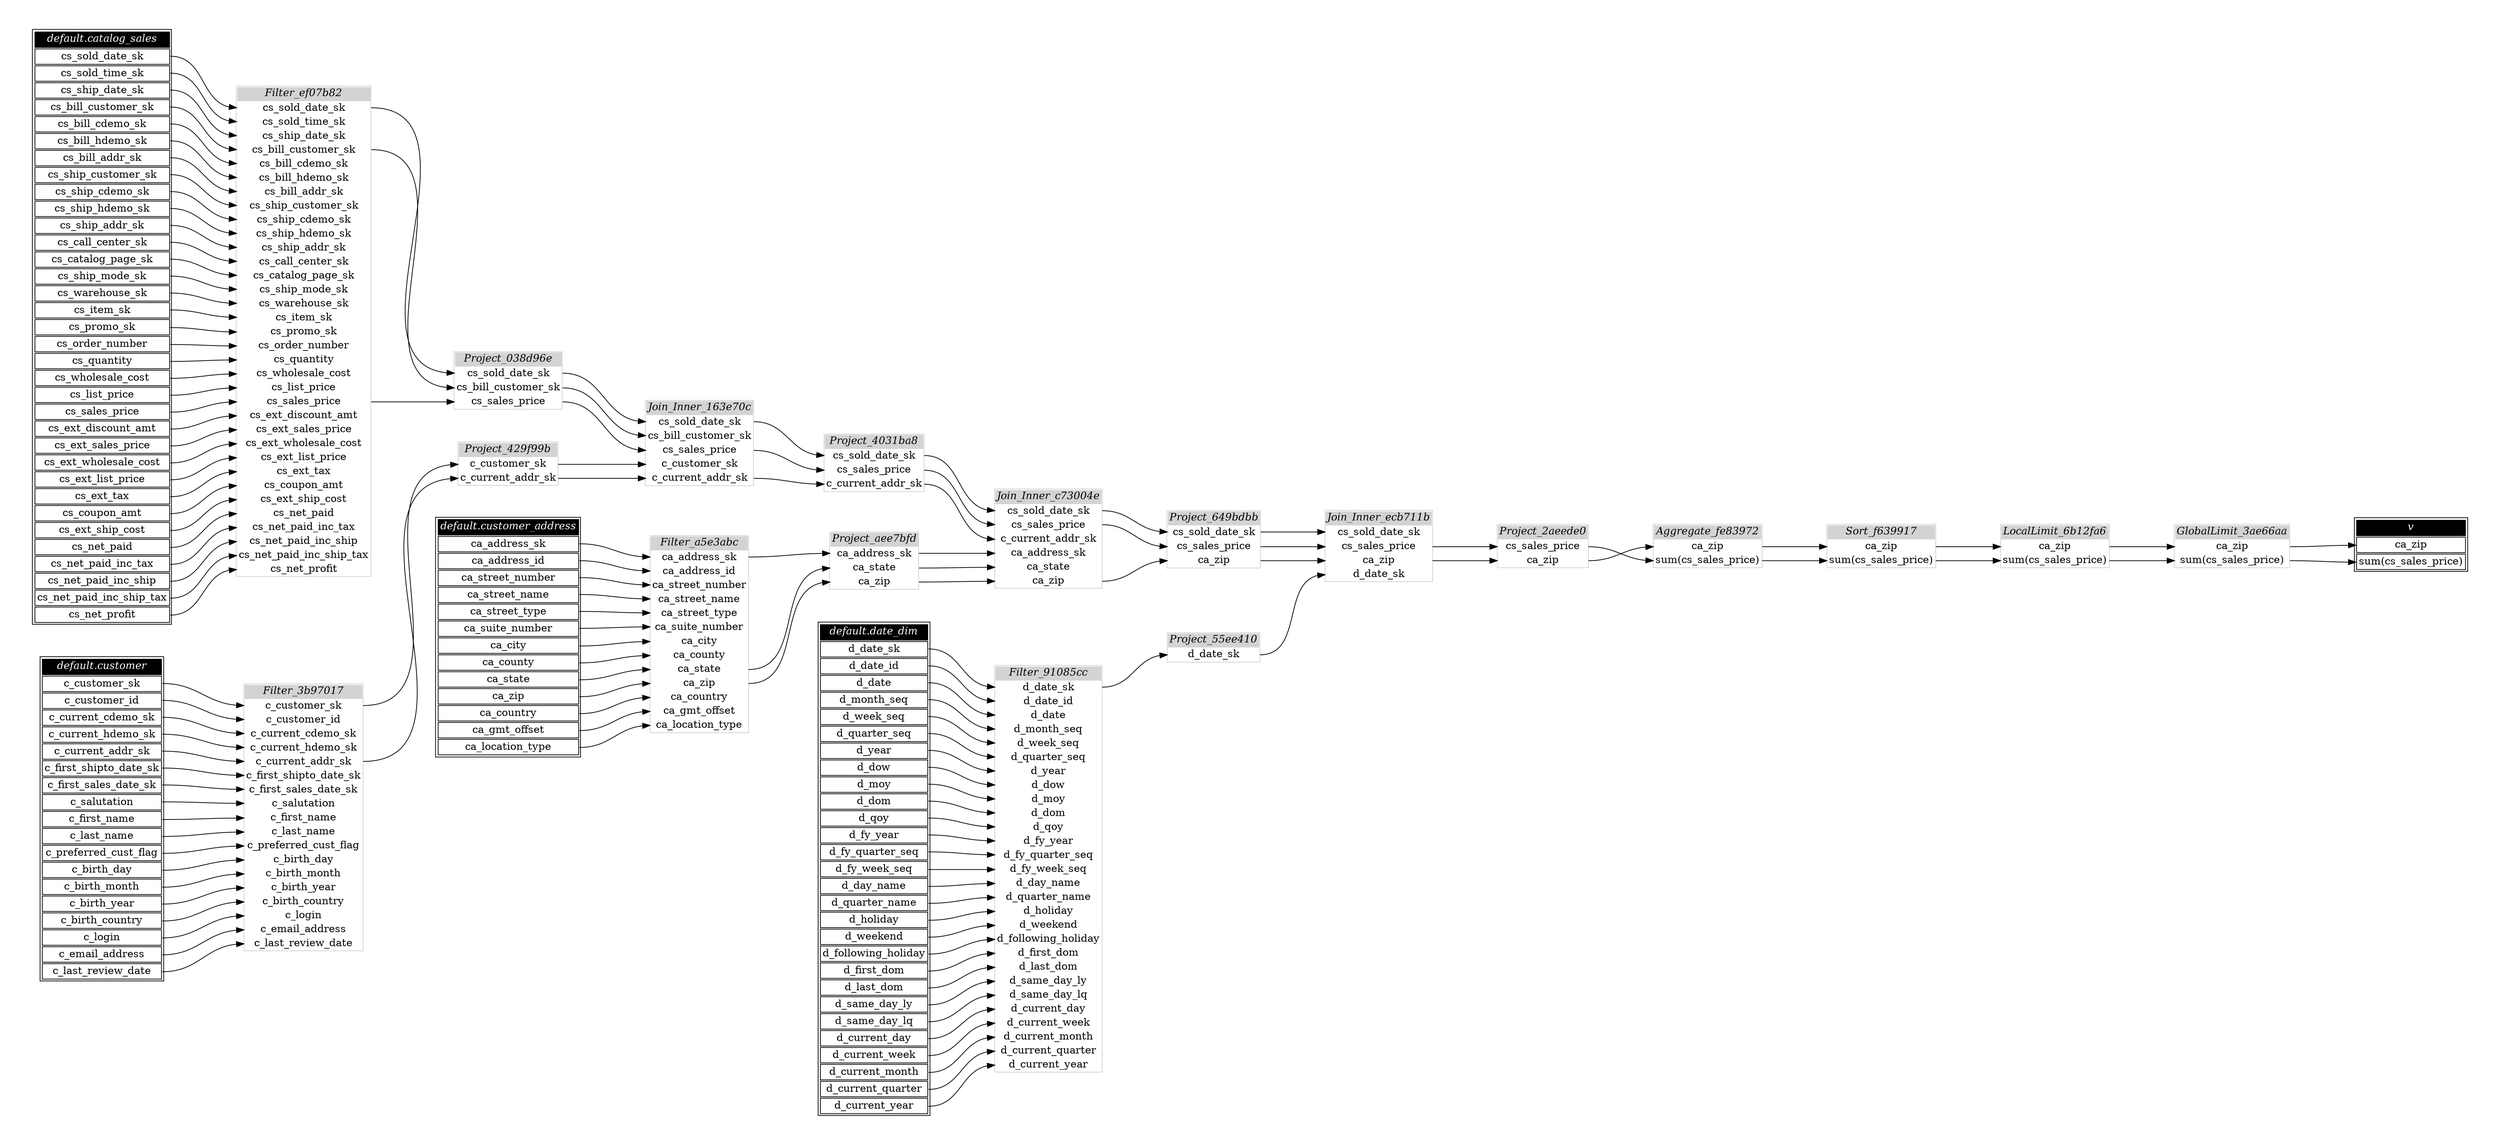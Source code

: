 // Automatically generated by TPCDSFlowTestSuite


digraph {
  graph [pad="0.5" nodesep="0.5" ranksep="1" fontname="Helvetica" rankdir=LR];
  node [shape=plaintext]

  
"Aggregate_fe83972" [label=<
<table color="lightgray" border="1" cellborder="0" cellspacing="0">
  <tr><td bgcolor="lightgray" port="nodeName"><i>Aggregate_fe83972</i></td></tr>
  <tr><td port="0">ca_zip</td></tr>
<tr><td port="1">sum(cs_sales_price)</td></tr>
</table>>];
     

"Filter_3b97017" [label=<
<table color="lightgray" border="1" cellborder="0" cellspacing="0">
  <tr><td bgcolor="lightgray" port="nodeName"><i>Filter_3b97017</i></td></tr>
  <tr><td port="0">c_customer_sk</td></tr>
<tr><td port="1">c_customer_id</td></tr>
<tr><td port="2">c_current_cdemo_sk</td></tr>
<tr><td port="3">c_current_hdemo_sk</td></tr>
<tr><td port="4">c_current_addr_sk</td></tr>
<tr><td port="5">c_first_shipto_date_sk</td></tr>
<tr><td port="6">c_first_sales_date_sk</td></tr>
<tr><td port="7">c_salutation</td></tr>
<tr><td port="8">c_first_name</td></tr>
<tr><td port="9">c_last_name</td></tr>
<tr><td port="10">c_preferred_cust_flag</td></tr>
<tr><td port="11">c_birth_day</td></tr>
<tr><td port="12">c_birth_month</td></tr>
<tr><td port="13">c_birth_year</td></tr>
<tr><td port="14">c_birth_country</td></tr>
<tr><td port="15">c_login</td></tr>
<tr><td port="16">c_email_address</td></tr>
<tr><td port="17">c_last_review_date</td></tr>
</table>>];
     

"Filter_91085cc" [label=<
<table color="lightgray" border="1" cellborder="0" cellspacing="0">
  <tr><td bgcolor="lightgray" port="nodeName"><i>Filter_91085cc</i></td></tr>
  <tr><td port="0">d_date_sk</td></tr>
<tr><td port="1">d_date_id</td></tr>
<tr><td port="2">d_date</td></tr>
<tr><td port="3">d_month_seq</td></tr>
<tr><td port="4">d_week_seq</td></tr>
<tr><td port="5">d_quarter_seq</td></tr>
<tr><td port="6">d_year</td></tr>
<tr><td port="7">d_dow</td></tr>
<tr><td port="8">d_moy</td></tr>
<tr><td port="9">d_dom</td></tr>
<tr><td port="10">d_qoy</td></tr>
<tr><td port="11">d_fy_year</td></tr>
<tr><td port="12">d_fy_quarter_seq</td></tr>
<tr><td port="13">d_fy_week_seq</td></tr>
<tr><td port="14">d_day_name</td></tr>
<tr><td port="15">d_quarter_name</td></tr>
<tr><td port="16">d_holiday</td></tr>
<tr><td port="17">d_weekend</td></tr>
<tr><td port="18">d_following_holiday</td></tr>
<tr><td port="19">d_first_dom</td></tr>
<tr><td port="20">d_last_dom</td></tr>
<tr><td port="21">d_same_day_ly</td></tr>
<tr><td port="22">d_same_day_lq</td></tr>
<tr><td port="23">d_current_day</td></tr>
<tr><td port="24">d_current_week</td></tr>
<tr><td port="25">d_current_month</td></tr>
<tr><td port="26">d_current_quarter</td></tr>
<tr><td port="27">d_current_year</td></tr>
</table>>];
     

"Filter_a5e3abc" [label=<
<table color="lightgray" border="1" cellborder="0" cellspacing="0">
  <tr><td bgcolor="lightgray" port="nodeName"><i>Filter_a5e3abc</i></td></tr>
  <tr><td port="0">ca_address_sk</td></tr>
<tr><td port="1">ca_address_id</td></tr>
<tr><td port="2">ca_street_number</td></tr>
<tr><td port="3">ca_street_name</td></tr>
<tr><td port="4">ca_street_type</td></tr>
<tr><td port="5">ca_suite_number</td></tr>
<tr><td port="6">ca_city</td></tr>
<tr><td port="7">ca_county</td></tr>
<tr><td port="8">ca_state</td></tr>
<tr><td port="9">ca_zip</td></tr>
<tr><td port="10">ca_country</td></tr>
<tr><td port="11">ca_gmt_offset</td></tr>
<tr><td port="12">ca_location_type</td></tr>
</table>>];
     

"Filter_ef07b82" [label=<
<table color="lightgray" border="1" cellborder="0" cellspacing="0">
  <tr><td bgcolor="lightgray" port="nodeName"><i>Filter_ef07b82</i></td></tr>
  <tr><td port="0">cs_sold_date_sk</td></tr>
<tr><td port="1">cs_sold_time_sk</td></tr>
<tr><td port="2">cs_ship_date_sk</td></tr>
<tr><td port="3">cs_bill_customer_sk</td></tr>
<tr><td port="4">cs_bill_cdemo_sk</td></tr>
<tr><td port="5">cs_bill_hdemo_sk</td></tr>
<tr><td port="6">cs_bill_addr_sk</td></tr>
<tr><td port="7">cs_ship_customer_sk</td></tr>
<tr><td port="8">cs_ship_cdemo_sk</td></tr>
<tr><td port="9">cs_ship_hdemo_sk</td></tr>
<tr><td port="10">cs_ship_addr_sk</td></tr>
<tr><td port="11">cs_call_center_sk</td></tr>
<tr><td port="12">cs_catalog_page_sk</td></tr>
<tr><td port="13">cs_ship_mode_sk</td></tr>
<tr><td port="14">cs_warehouse_sk</td></tr>
<tr><td port="15">cs_item_sk</td></tr>
<tr><td port="16">cs_promo_sk</td></tr>
<tr><td port="17">cs_order_number</td></tr>
<tr><td port="18">cs_quantity</td></tr>
<tr><td port="19">cs_wholesale_cost</td></tr>
<tr><td port="20">cs_list_price</td></tr>
<tr><td port="21">cs_sales_price</td></tr>
<tr><td port="22">cs_ext_discount_amt</td></tr>
<tr><td port="23">cs_ext_sales_price</td></tr>
<tr><td port="24">cs_ext_wholesale_cost</td></tr>
<tr><td port="25">cs_ext_list_price</td></tr>
<tr><td port="26">cs_ext_tax</td></tr>
<tr><td port="27">cs_coupon_amt</td></tr>
<tr><td port="28">cs_ext_ship_cost</td></tr>
<tr><td port="29">cs_net_paid</td></tr>
<tr><td port="30">cs_net_paid_inc_tax</td></tr>
<tr><td port="31">cs_net_paid_inc_ship</td></tr>
<tr><td port="32">cs_net_paid_inc_ship_tax</td></tr>
<tr><td port="33">cs_net_profit</td></tr>
</table>>];
     

"GlobalLimit_3ae66aa" [label=<
<table color="lightgray" border="1" cellborder="0" cellspacing="0">
  <tr><td bgcolor="lightgray" port="nodeName"><i>GlobalLimit_3ae66aa</i></td></tr>
  <tr><td port="0">ca_zip</td></tr>
<tr><td port="1">sum(cs_sales_price)</td></tr>
</table>>];
     

"Join_Inner_163e70c" [label=<
<table color="lightgray" border="1" cellborder="0" cellspacing="0">
  <tr><td bgcolor="lightgray" port="nodeName"><i>Join_Inner_163e70c</i></td></tr>
  <tr><td port="0">cs_sold_date_sk</td></tr>
<tr><td port="1">cs_bill_customer_sk</td></tr>
<tr><td port="2">cs_sales_price</td></tr>
<tr><td port="3">c_customer_sk</td></tr>
<tr><td port="4">c_current_addr_sk</td></tr>
</table>>];
     

"Join_Inner_c73004e" [label=<
<table color="lightgray" border="1" cellborder="0" cellspacing="0">
  <tr><td bgcolor="lightgray" port="nodeName"><i>Join_Inner_c73004e</i></td></tr>
  <tr><td port="0">cs_sold_date_sk</td></tr>
<tr><td port="1">cs_sales_price</td></tr>
<tr><td port="2">c_current_addr_sk</td></tr>
<tr><td port="3">ca_address_sk</td></tr>
<tr><td port="4">ca_state</td></tr>
<tr><td port="5">ca_zip</td></tr>
</table>>];
     

"Join_Inner_ecb711b" [label=<
<table color="lightgray" border="1" cellborder="0" cellspacing="0">
  <tr><td bgcolor="lightgray" port="nodeName"><i>Join_Inner_ecb711b</i></td></tr>
  <tr><td port="0">cs_sold_date_sk</td></tr>
<tr><td port="1">cs_sales_price</td></tr>
<tr><td port="2">ca_zip</td></tr>
<tr><td port="3">d_date_sk</td></tr>
</table>>];
     

"LocalLimit_6b12fa6" [label=<
<table color="lightgray" border="1" cellborder="0" cellspacing="0">
  <tr><td bgcolor="lightgray" port="nodeName"><i>LocalLimit_6b12fa6</i></td></tr>
  <tr><td port="0">ca_zip</td></tr>
<tr><td port="1">sum(cs_sales_price)</td></tr>
</table>>];
     

"Project_038d96e" [label=<
<table color="lightgray" border="1" cellborder="0" cellspacing="0">
  <tr><td bgcolor="lightgray" port="nodeName"><i>Project_038d96e</i></td></tr>
  <tr><td port="0">cs_sold_date_sk</td></tr>
<tr><td port="1">cs_bill_customer_sk</td></tr>
<tr><td port="2">cs_sales_price</td></tr>
</table>>];
     

"Project_2aeede0" [label=<
<table color="lightgray" border="1" cellborder="0" cellspacing="0">
  <tr><td bgcolor="lightgray" port="nodeName"><i>Project_2aeede0</i></td></tr>
  <tr><td port="0">cs_sales_price</td></tr>
<tr><td port="1">ca_zip</td></tr>
</table>>];
     

"Project_4031ba8" [label=<
<table color="lightgray" border="1" cellborder="0" cellspacing="0">
  <tr><td bgcolor="lightgray" port="nodeName"><i>Project_4031ba8</i></td></tr>
  <tr><td port="0">cs_sold_date_sk</td></tr>
<tr><td port="1">cs_sales_price</td></tr>
<tr><td port="2">c_current_addr_sk</td></tr>
</table>>];
     

"Project_429f99b" [label=<
<table color="lightgray" border="1" cellborder="0" cellspacing="0">
  <tr><td bgcolor="lightgray" port="nodeName"><i>Project_429f99b</i></td></tr>
  <tr><td port="0">c_customer_sk</td></tr>
<tr><td port="1">c_current_addr_sk</td></tr>
</table>>];
     

"Project_55ee410" [label=<
<table color="lightgray" border="1" cellborder="0" cellspacing="0">
  <tr><td bgcolor="lightgray" port="nodeName"><i>Project_55ee410</i></td></tr>
  <tr><td port="0">d_date_sk</td></tr>
</table>>];
     

"Project_649bdbb" [label=<
<table color="lightgray" border="1" cellborder="0" cellspacing="0">
  <tr><td bgcolor="lightgray" port="nodeName"><i>Project_649bdbb</i></td></tr>
  <tr><td port="0">cs_sold_date_sk</td></tr>
<tr><td port="1">cs_sales_price</td></tr>
<tr><td port="2">ca_zip</td></tr>
</table>>];
     

"Project_aee7bfd" [label=<
<table color="lightgray" border="1" cellborder="0" cellspacing="0">
  <tr><td bgcolor="lightgray" port="nodeName"><i>Project_aee7bfd</i></td></tr>
  <tr><td port="0">ca_address_sk</td></tr>
<tr><td port="1">ca_state</td></tr>
<tr><td port="2">ca_zip</td></tr>
</table>>];
     

"Sort_f639917" [label=<
<table color="lightgray" border="1" cellborder="0" cellspacing="0">
  <tr><td bgcolor="lightgray" port="nodeName"><i>Sort_f639917</i></td></tr>
  <tr><td port="0">ca_zip</td></tr>
<tr><td port="1">sum(cs_sales_price)</td></tr>
</table>>];
     

"default.catalog_sales" [color="black" label=<
<table>
  <tr><td bgcolor="black" port="nodeName"><i><font color="white">default.catalog_sales</font></i></td></tr>
  <tr><td port="0">cs_sold_date_sk</td></tr>
<tr><td port="1">cs_sold_time_sk</td></tr>
<tr><td port="2">cs_ship_date_sk</td></tr>
<tr><td port="3">cs_bill_customer_sk</td></tr>
<tr><td port="4">cs_bill_cdemo_sk</td></tr>
<tr><td port="5">cs_bill_hdemo_sk</td></tr>
<tr><td port="6">cs_bill_addr_sk</td></tr>
<tr><td port="7">cs_ship_customer_sk</td></tr>
<tr><td port="8">cs_ship_cdemo_sk</td></tr>
<tr><td port="9">cs_ship_hdemo_sk</td></tr>
<tr><td port="10">cs_ship_addr_sk</td></tr>
<tr><td port="11">cs_call_center_sk</td></tr>
<tr><td port="12">cs_catalog_page_sk</td></tr>
<tr><td port="13">cs_ship_mode_sk</td></tr>
<tr><td port="14">cs_warehouse_sk</td></tr>
<tr><td port="15">cs_item_sk</td></tr>
<tr><td port="16">cs_promo_sk</td></tr>
<tr><td port="17">cs_order_number</td></tr>
<tr><td port="18">cs_quantity</td></tr>
<tr><td port="19">cs_wholesale_cost</td></tr>
<tr><td port="20">cs_list_price</td></tr>
<tr><td port="21">cs_sales_price</td></tr>
<tr><td port="22">cs_ext_discount_amt</td></tr>
<tr><td port="23">cs_ext_sales_price</td></tr>
<tr><td port="24">cs_ext_wholesale_cost</td></tr>
<tr><td port="25">cs_ext_list_price</td></tr>
<tr><td port="26">cs_ext_tax</td></tr>
<tr><td port="27">cs_coupon_amt</td></tr>
<tr><td port="28">cs_ext_ship_cost</td></tr>
<tr><td port="29">cs_net_paid</td></tr>
<tr><td port="30">cs_net_paid_inc_tax</td></tr>
<tr><td port="31">cs_net_paid_inc_ship</td></tr>
<tr><td port="32">cs_net_paid_inc_ship_tax</td></tr>
<tr><td port="33">cs_net_profit</td></tr>
</table>>];
     

"default.customer" [color="black" label=<
<table>
  <tr><td bgcolor="black" port="nodeName"><i><font color="white">default.customer</font></i></td></tr>
  <tr><td port="0">c_customer_sk</td></tr>
<tr><td port="1">c_customer_id</td></tr>
<tr><td port="2">c_current_cdemo_sk</td></tr>
<tr><td port="3">c_current_hdemo_sk</td></tr>
<tr><td port="4">c_current_addr_sk</td></tr>
<tr><td port="5">c_first_shipto_date_sk</td></tr>
<tr><td port="6">c_first_sales_date_sk</td></tr>
<tr><td port="7">c_salutation</td></tr>
<tr><td port="8">c_first_name</td></tr>
<tr><td port="9">c_last_name</td></tr>
<tr><td port="10">c_preferred_cust_flag</td></tr>
<tr><td port="11">c_birth_day</td></tr>
<tr><td port="12">c_birth_month</td></tr>
<tr><td port="13">c_birth_year</td></tr>
<tr><td port="14">c_birth_country</td></tr>
<tr><td port="15">c_login</td></tr>
<tr><td port="16">c_email_address</td></tr>
<tr><td port="17">c_last_review_date</td></tr>
</table>>];
     

"default.customer_address" [color="black" label=<
<table>
  <tr><td bgcolor="black" port="nodeName"><i><font color="white">default.customer_address</font></i></td></tr>
  <tr><td port="0">ca_address_sk</td></tr>
<tr><td port="1">ca_address_id</td></tr>
<tr><td port="2">ca_street_number</td></tr>
<tr><td port="3">ca_street_name</td></tr>
<tr><td port="4">ca_street_type</td></tr>
<tr><td port="5">ca_suite_number</td></tr>
<tr><td port="6">ca_city</td></tr>
<tr><td port="7">ca_county</td></tr>
<tr><td port="8">ca_state</td></tr>
<tr><td port="9">ca_zip</td></tr>
<tr><td port="10">ca_country</td></tr>
<tr><td port="11">ca_gmt_offset</td></tr>
<tr><td port="12">ca_location_type</td></tr>
</table>>];
     

"default.date_dim" [color="black" label=<
<table>
  <tr><td bgcolor="black" port="nodeName"><i><font color="white">default.date_dim</font></i></td></tr>
  <tr><td port="0">d_date_sk</td></tr>
<tr><td port="1">d_date_id</td></tr>
<tr><td port="2">d_date</td></tr>
<tr><td port="3">d_month_seq</td></tr>
<tr><td port="4">d_week_seq</td></tr>
<tr><td port="5">d_quarter_seq</td></tr>
<tr><td port="6">d_year</td></tr>
<tr><td port="7">d_dow</td></tr>
<tr><td port="8">d_moy</td></tr>
<tr><td port="9">d_dom</td></tr>
<tr><td port="10">d_qoy</td></tr>
<tr><td port="11">d_fy_year</td></tr>
<tr><td port="12">d_fy_quarter_seq</td></tr>
<tr><td port="13">d_fy_week_seq</td></tr>
<tr><td port="14">d_day_name</td></tr>
<tr><td port="15">d_quarter_name</td></tr>
<tr><td port="16">d_holiday</td></tr>
<tr><td port="17">d_weekend</td></tr>
<tr><td port="18">d_following_holiday</td></tr>
<tr><td port="19">d_first_dom</td></tr>
<tr><td port="20">d_last_dom</td></tr>
<tr><td port="21">d_same_day_ly</td></tr>
<tr><td port="22">d_same_day_lq</td></tr>
<tr><td port="23">d_current_day</td></tr>
<tr><td port="24">d_current_week</td></tr>
<tr><td port="25">d_current_month</td></tr>
<tr><td port="26">d_current_quarter</td></tr>
<tr><td port="27">d_current_year</td></tr>
</table>>];
     

"v" [color="black" label=<
<table>
  <tr><td bgcolor="black" port="nodeName"><i><font color="white">v</font></i></td></tr>
  <tr><td port="0">ca_zip</td></tr>
<tr><td port="1">sum(cs_sales_price)</td></tr>
</table>>];
     
  "Aggregate_fe83972":0 -> "Sort_f639917":0;
"Aggregate_fe83972":1 -> "Sort_f639917":1;
"Filter_3b97017":0 -> "Project_429f99b":0;
"Filter_3b97017":4 -> "Project_429f99b":1;
"Filter_91085cc":0 -> "Project_55ee410":0;
"Filter_a5e3abc":0 -> "Project_aee7bfd":0;
"Filter_a5e3abc":8 -> "Project_aee7bfd":1;
"Filter_a5e3abc":9 -> "Project_aee7bfd":2;
"Filter_ef07b82":0 -> "Project_038d96e":0;
"Filter_ef07b82":21 -> "Project_038d96e":2;
"Filter_ef07b82":3 -> "Project_038d96e":1;
"GlobalLimit_3ae66aa":0 -> "v":0;
"GlobalLimit_3ae66aa":1 -> "v":1;
"Join_Inner_163e70c":0 -> "Project_4031ba8":0;
"Join_Inner_163e70c":2 -> "Project_4031ba8":1;
"Join_Inner_163e70c":4 -> "Project_4031ba8":2;
"Join_Inner_c73004e":0 -> "Project_649bdbb":0;
"Join_Inner_c73004e":1 -> "Project_649bdbb":1;
"Join_Inner_c73004e":5 -> "Project_649bdbb":2;
"Join_Inner_ecb711b":1 -> "Project_2aeede0":0;
"Join_Inner_ecb711b":2 -> "Project_2aeede0":1;
"LocalLimit_6b12fa6":0 -> "GlobalLimit_3ae66aa":0;
"LocalLimit_6b12fa6":1 -> "GlobalLimit_3ae66aa":1;
"Project_038d96e":0 -> "Join_Inner_163e70c":0;
"Project_038d96e":1 -> "Join_Inner_163e70c":1;
"Project_038d96e":2 -> "Join_Inner_163e70c":2;
"Project_2aeede0":0 -> "Aggregate_fe83972":1;
"Project_2aeede0":1 -> "Aggregate_fe83972":0;
"Project_4031ba8":0 -> "Join_Inner_c73004e":0;
"Project_4031ba8":1 -> "Join_Inner_c73004e":1;
"Project_4031ba8":2 -> "Join_Inner_c73004e":2;
"Project_429f99b":0 -> "Join_Inner_163e70c":3;
"Project_429f99b":1 -> "Join_Inner_163e70c":4;
"Project_55ee410":0 -> "Join_Inner_ecb711b":3;
"Project_649bdbb":0 -> "Join_Inner_ecb711b":0;
"Project_649bdbb":1 -> "Join_Inner_ecb711b":1;
"Project_649bdbb":2 -> "Join_Inner_ecb711b":2;
"Project_aee7bfd":0 -> "Join_Inner_c73004e":3;
"Project_aee7bfd":1 -> "Join_Inner_c73004e":4;
"Project_aee7bfd":2 -> "Join_Inner_c73004e":5;
"Sort_f639917":0 -> "LocalLimit_6b12fa6":0;
"Sort_f639917":1 -> "LocalLimit_6b12fa6":1;
"default.catalog_sales":0 -> "Filter_ef07b82":0;
"default.catalog_sales":1 -> "Filter_ef07b82":1;
"default.catalog_sales":10 -> "Filter_ef07b82":10;
"default.catalog_sales":11 -> "Filter_ef07b82":11;
"default.catalog_sales":12 -> "Filter_ef07b82":12;
"default.catalog_sales":13 -> "Filter_ef07b82":13;
"default.catalog_sales":14 -> "Filter_ef07b82":14;
"default.catalog_sales":15 -> "Filter_ef07b82":15;
"default.catalog_sales":16 -> "Filter_ef07b82":16;
"default.catalog_sales":17 -> "Filter_ef07b82":17;
"default.catalog_sales":18 -> "Filter_ef07b82":18;
"default.catalog_sales":19 -> "Filter_ef07b82":19;
"default.catalog_sales":2 -> "Filter_ef07b82":2;
"default.catalog_sales":20 -> "Filter_ef07b82":20;
"default.catalog_sales":21 -> "Filter_ef07b82":21;
"default.catalog_sales":22 -> "Filter_ef07b82":22;
"default.catalog_sales":23 -> "Filter_ef07b82":23;
"default.catalog_sales":24 -> "Filter_ef07b82":24;
"default.catalog_sales":25 -> "Filter_ef07b82":25;
"default.catalog_sales":26 -> "Filter_ef07b82":26;
"default.catalog_sales":27 -> "Filter_ef07b82":27;
"default.catalog_sales":28 -> "Filter_ef07b82":28;
"default.catalog_sales":29 -> "Filter_ef07b82":29;
"default.catalog_sales":3 -> "Filter_ef07b82":3;
"default.catalog_sales":30 -> "Filter_ef07b82":30;
"default.catalog_sales":31 -> "Filter_ef07b82":31;
"default.catalog_sales":32 -> "Filter_ef07b82":32;
"default.catalog_sales":33 -> "Filter_ef07b82":33;
"default.catalog_sales":4 -> "Filter_ef07b82":4;
"default.catalog_sales":5 -> "Filter_ef07b82":5;
"default.catalog_sales":6 -> "Filter_ef07b82":6;
"default.catalog_sales":7 -> "Filter_ef07b82":7;
"default.catalog_sales":8 -> "Filter_ef07b82":8;
"default.catalog_sales":9 -> "Filter_ef07b82":9;
"default.customer":0 -> "Filter_3b97017":0;
"default.customer":1 -> "Filter_3b97017":1;
"default.customer":10 -> "Filter_3b97017":10;
"default.customer":11 -> "Filter_3b97017":11;
"default.customer":12 -> "Filter_3b97017":12;
"default.customer":13 -> "Filter_3b97017":13;
"default.customer":14 -> "Filter_3b97017":14;
"default.customer":15 -> "Filter_3b97017":15;
"default.customer":16 -> "Filter_3b97017":16;
"default.customer":17 -> "Filter_3b97017":17;
"default.customer":2 -> "Filter_3b97017":2;
"default.customer":3 -> "Filter_3b97017":3;
"default.customer":4 -> "Filter_3b97017":4;
"default.customer":5 -> "Filter_3b97017":5;
"default.customer":6 -> "Filter_3b97017":6;
"default.customer":7 -> "Filter_3b97017":7;
"default.customer":8 -> "Filter_3b97017":8;
"default.customer":9 -> "Filter_3b97017":9;
"default.customer_address":0 -> "Filter_a5e3abc":0;
"default.customer_address":1 -> "Filter_a5e3abc":1;
"default.customer_address":10 -> "Filter_a5e3abc":10;
"default.customer_address":11 -> "Filter_a5e3abc":11;
"default.customer_address":12 -> "Filter_a5e3abc":12;
"default.customer_address":2 -> "Filter_a5e3abc":2;
"default.customer_address":3 -> "Filter_a5e3abc":3;
"default.customer_address":4 -> "Filter_a5e3abc":4;
"default.customer_address":5 -> "Filter_a5e3abc":5;
"default.customer_address":6 -> "Filter_a5e3abc":6;
"default.customer_address":7 -> "Filter_a5e3abc":7;
"default.customer_address":8 -> "Filter_a5e3abc":8;
"default.customer_address":9 -> "Filter_a5e3abc":9;
"default.date_dim":0 -> "Filter_91085cc":0;
"default.date_dim":1 -> "Filter_91085cc":1;
"default.date_dim":10 -> "Filter_91085cc":10;
"default.date_dim":11 -> "Filter_91085cc":11;
"default.date_dim":12 -> "Filter_91085cc":12;
"default.date_dim":13 -> "Filter_91085cc":13;
"default.date_dim":14 -> "Filter_91085cc":14;
"default.date_dim":15 -> "Filter_91085cc":15;
"default.date_dim":16 -> "Filter_91085cc":16;
"default.date_dim":17 -> "Filter_91085cc":17;
"default.date_dim":18 -> "Filter_91085cc":18;
"default.date_dim":19 -> "Filter_91085cc":19;
"default.date_dim":2 -> "Filter_91085cc":2;
"default.date_dim":20 -> "Filter_91085cc":20;
"default.date_dim":21 -> "Filter_91085cc":21;
"default.date_dim":22 -> "Filter_91085cc":22;
"default.date_dim":23 -> "Filter_91085cc":23;
"default.date_dim":24 -> "Filter_91085cc":24;
"default.date_dim":25 -> "Filter_91085cc":25;
"default.date_dim":26 -> "Filter_91085cc":26;
"default.date_dim":27 -> "Filter_91085cc":27;
"default.date_dim":3 -> "Filter_91085cc":3;
"default.date_dim":4 -> "Filter_91085cc":4;
"default.date_dim":5 -> "Filter_91085cc":5;
"default.date_dim":6 -> "Filter_91085cc":6;
"default.date_dim":7 -> "Filter_91085cc":7;
"default.date_dim":8 -> "Filter_91085cc":8;
"default.date_dim":9 -> "Filter_91085cc":9;
}
       